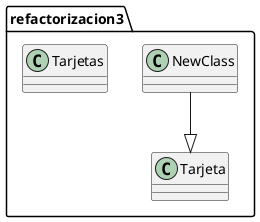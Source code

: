 @startuml
class refactorizacion3.NewClass
class refactorizacion3.Tarjeta
class refactorizacion3.Tarjetas
refactorizacion3.NewClass --|> refactorizacion3.Tarjeta
@enduml
